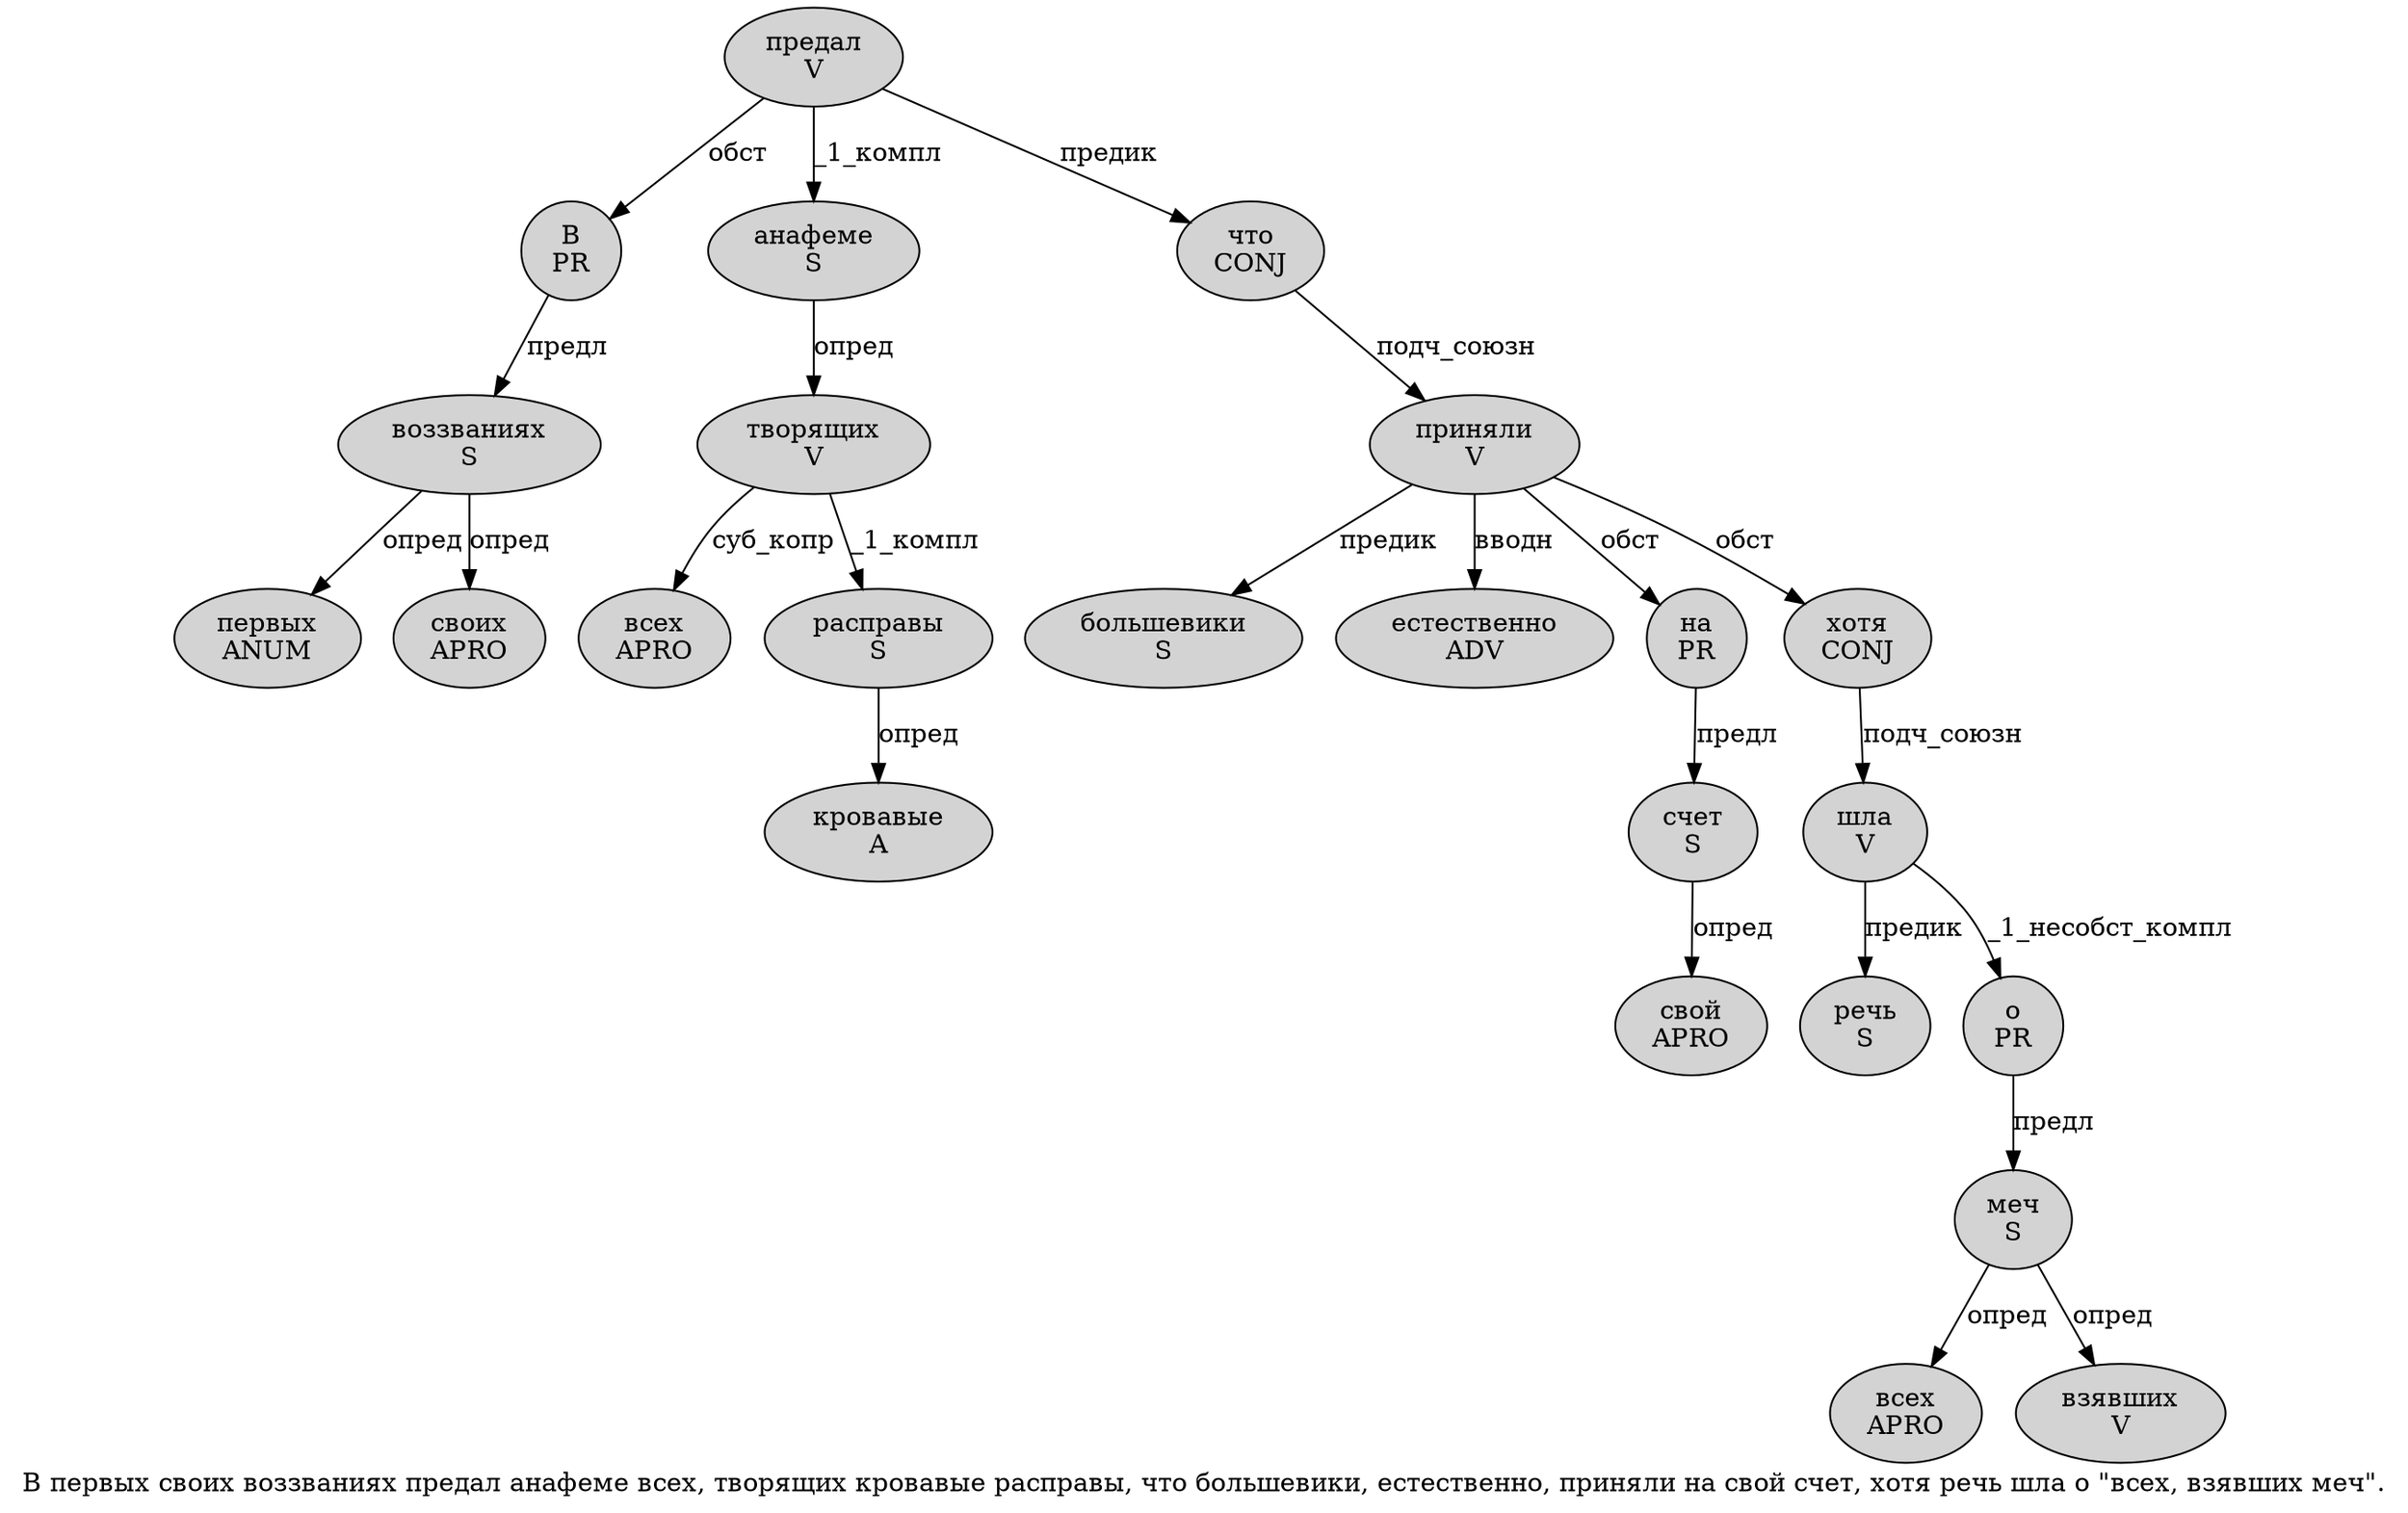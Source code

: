 digraph SENTENCE_1357 {
	graph [label="В первых своих воззваниях предал анафеме всех, творящих кровавые расправы, что большевики, естественно, приняли на свой счет, хотя речь шла о \"всех, взявших меч\"."]
	node [style=filled]
		0 [label="В
PR" color="" fillcolor=lightgray penwidth=1 shape=ellipse]
		1 [label="первых
ANUM" color="" fillcolor=lightgray penwidth=1 shape=ellipse]
		2 [label="своих
APRO" color="" fillcolor=lightgray penwidth=1 shape=ellipse]
		3 [label="воззваниях
S" color="" fillcolor=lightgray penwidth=1 shape=ellipse]
		4 [label="предал
V" color="" fillcolor=lightgray penwidth=1 shape=ellipse]
		5 [label="анафеме
S" color="" fillcolor=lightgray penwidth=1 shape=ellipse]
		6 [label="всех
APRO" color="" fillcolor=lightgray penwidth=1 shape=ellipse]
		8 [label="творящих
V" color="" fillcolor=lightgray penwidth=1 shape=ellipse]
		9 [label="кровавые
A" color="" fillcolor=lightgray penwidth=1 shape=ellipse]
		10 [label="расправы
S" color="" fillcolor=lightgray penwidth=1 shape=ellipse]
		12 [label="что
CONJ" color="" fillcolor=lightgray penwidth=1 shape=ellipse]
		13 [label="большевики
S" color="" fillcolor=lightgray penwidth=1 shape=ellipse]
		15 [label="естественно
ADV" color="" fillcolor=lightgray penwidth=1 shape=ellipse]
		17 [label="приняли
V" color="" fillcolor=lightgray penwidth=1 shape=ellipse]
		18 [label="на
PR" color="" fillcolor=lightgray penwidth=1 shape=ellipse]
		19 [label="свой
APRO" color="" fillcolor=lightgray penwidth=1 shape=ellipse]
		20 [label="счет
S" color="" fillcolor=lightgray penwidth=1 shape=ellipse]
		22 [label="хотя
CONJ" color="" fillcolor=lightgray penwidth=1 shape=ellipse]
		23 [label="речь
S" color="" fillcolor=lightgray penwidth=1 shape=ellipse]
		24 [label="шла
V" color="" fillcolor=lightgray penwidth=1 shape=ellipse]
		25 [label="о
PR" color="" fillcolor=lightgray penwidth=1 shape=ellipse]
		27 [label="всех
APRO" color="" fillcolor=lightgray penwidth=1 shape=ellipse]
		29 [label="взявших
V" color="" fillcolor=lightgray penwidth=1 shape=ellipse]
		30 [label="меч
S" color="" fillcolor=lightgray penwidth=1 shape=ellipse]
			0 -> 3 [label="предл"]
			25 -> 30 [label="предл"]
			4 -> 0 [label="обст"]
			4 -> 5 [label="_1_компл"]
			4 -> 12 [label="предик"]
			8 -> 6 [label="суб_копр"]
			8 -> 10 [label="_1_компл"]
			5 -> 8 [label="опред"]
			3 -> 1 [label="опред"]
			3 -> 2 [label="опред"]
			30 -> 27 [label="опред"]
			30 -> 29 [label="опред"]
			17 -> 13 [label="предик"]
			17 -> 15 [label="вводн"]
			17 -> 18 [label="обст"]
			17 -> 22 [label="обст"]
			20 -> 19 [label="опред"]
			22 -> 24 [label="подч_союзн"]
			24 -> 23 [label="предик"]
			24 -> 25 [label="_1_несобст_компл"]
			18 -> 20 [label="предл"]
			10 -> 9 [label="опред"]
			12 -> 17 [label="подч_союзн"]
}